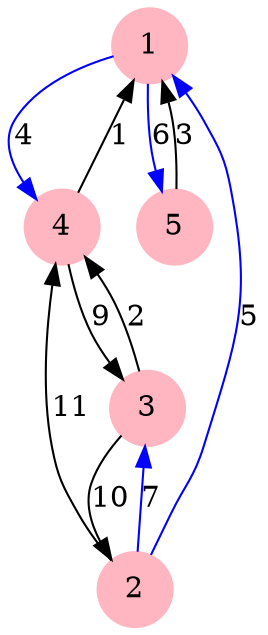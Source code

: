 digraph hgn{node [shape=circle]1[color=lightpink, style=filled]2[color=lightpink, style=filled]3[color=lightpink, style
=filled]4[color=lightpink, style=filled]5[color=lightpink, style=filled]1 -> 4[color=blue, label=4]1 -> 5[color=blue, label=6]
2 -> 1[color=blue, label=5]2 -> 3[color=blue, label=7]2 -> 4[color=black, label=11]3 -> 2[color=black, label=10]3 -> 4[color=
black, label=2]4 -> 1[color=black, label=1]4 -> 3[color=black, label=9]5 -> 1[color=black, label=3]}